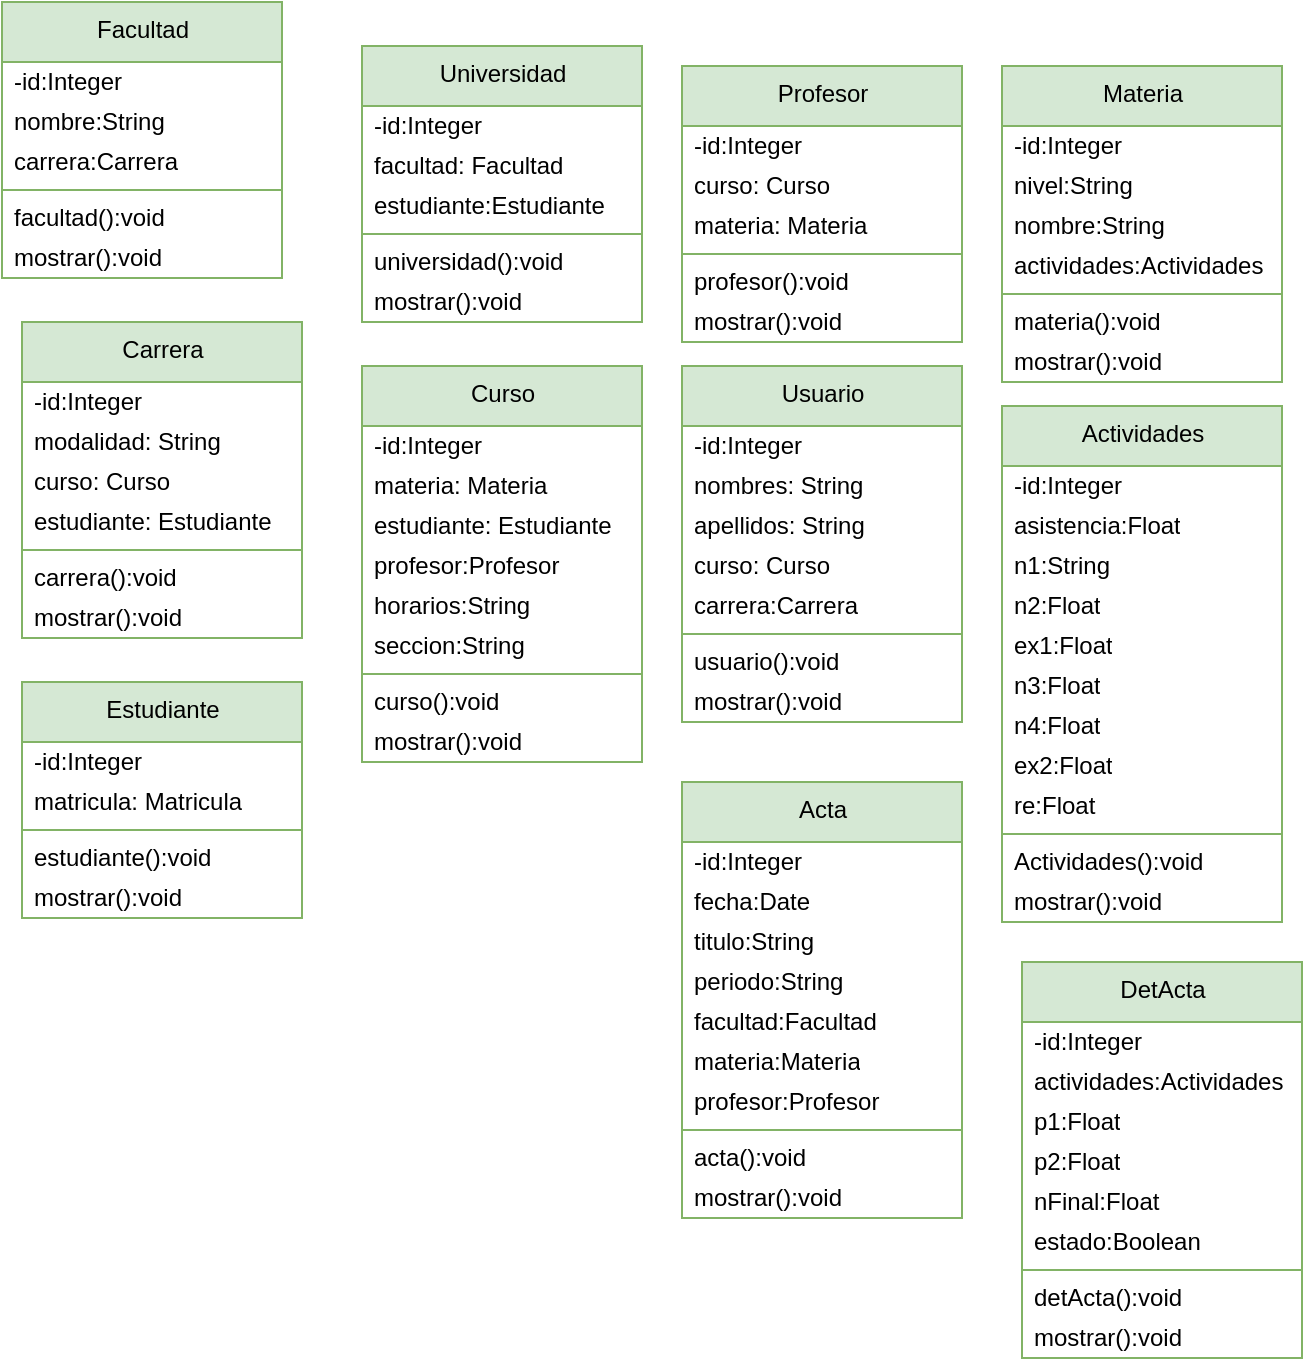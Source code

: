 <mxfile>
    <diagram id="zpyS--Fx3oO-r_F99x0X" name="Página-1">
        <mxGraphModel dx="426" dy="368" grid="1" gridSize="10" guides="1" tooltips="1" connect="1" arrows="1" fold="1" page="1" pageScale="1" pageWidth="827" pageHeight="1169" math="0" shadow="0">
            <root>
                <mxCell id="0"/>
                <mxCell id="1" parent="0"/>
                <mxCell id="2" value="Universidad" style="swimlane;fontStyle=0;align=center;verticalAlign=top;childLayout=stackLayout;horizontal=1;startSize=30;horizontalStack=0;resizeParent=1;resizeParentMax=0;resizeLast=0;collapsible=0;marginBottom=0;html=1;fillColor=#d5e8d4;strokeColor=#82b366;" vertex="1" parent="1">
                    <mxGeometry x="290" y="62" width="140" height="138" as="geometry"/>
                </mxCell>
                <mxCell id="3" value="-id:Integer" style="text;html=1;strokeColor=none;fillColor=none;align=left;verticalAlign=middle;spacingLeft=4;spacingRight=4;overflow=hidden;rotatable=0;points=[[0,0.5],[1,0.5]];portConstraint=eastwest;" vertex="1" parent="2">
                    <mxGeometry y="30" width="140" height="20" as="geometry"/>
                </mxCell>
                <mxCell id="6" value="facultad: Facultad" style="text;html=1;strokeColor=none;fillColor=none;align=left;verticalAlign=middle;spacingLeft=4;spacingRight=4;overflow=hidden;rotatable=0;points=[[0,0.5],[1,0.5]];portConstraint=eastwest;" vertex="1" parent="2">
                    <mxGeometry y="50" width="140" height="20" as="geometry"/>
                </mxCell>
                <mxCell id="12" value="estudiante:Estudiante" style="text;html=1;strokeColor=none;fillColor=none;align=left;verticalAlign=middle;spacingLeft=4;spacingRight=4;overflow=hidden;rotatable=0;points=[[0,0.5],[1,0.5]];portConstraint=eastwest;" vertex="1" parent="2">
                    <mxGeometry y="70" width="140" height="20" as="geometry"/>
                </mxCell>
                <mxCell id="7" value="" style="line;strokeWidth=1;fillColor=#d5e8d4;align=left;verticalAlign=middle;spacingTop=-1;spacingLeft=3;spacingRight=3;rotatable=0;labelPosition=right;points=[];portConstraint=eastwest;strokeColor=#82b366;" vertex="1" parent="2">
                    <mxGeometry y="90" width="140" height="8" as="geometry"/>
                </mxCell>
                <mxCell id="8" value="universidad():void" style="text;html=1;strokeColor=none;fillColor=none;align=left;verticalAlign=middle;spacingLeft=4;spacingRight=4;overflow=hidden;rotatable=0;points=[[0,0.5],[1,0.5]];portConstraint=eastwest;" vertex="1" parent="2">
                    <mxGeometry y="98" width="140" height="20" as="geometry"/>
                </mxCell>
                <mxCell id="9" value="mostrar():void" style="text;html=1;strokeColor=none;fillColor=none;align=left;verticalAlign=middle;spacingLeft=4;spacingRight=4;overflow=hidden;rotatable=0;points=[[0,0.5],[1,0.5]];portConstraint=eastwest;" vertex="1" parent="2">
                    <mxGeometry y="118" width="140" height="20" as="geometry"/>
                </mxCell>
                <mxCell id="13" value="Facultad" style="swimlane;fontStyle=0;align=center;verticalAlign=top;childLayout=stackLayout;horizontal=1;startSize=30;horizontalStack=0;resizeParent=1;resizeParentMax=0;resizeLast=0;collapsible=0;marginBottom=0;html=1;fillColor=#d5e8d4;strokeColor=#82b366;" vertex="1" parent="1">
                    <mxGeometry x="110" y="40" width="140" height="138" as="geometry"/>
                </mxCell>
                <mxCell id="14" value="-id:Integer" style="text;html=1;strokeColor=none;fillColor=none;align=left;verticalAlign=middle;spacingLeft=4;spacingRight=4;overflow=hidden;rotatable=0;points=[[0,0.5],[1,0.5]];portConstraint=eastwest;" vertex="1" parent="13">
                    <mxGeometry y="30" width="140" height="20" as="geometry"/>
                </mxCell>
                <mxCell id="94" value="nombre:String" style="text;html=1;strokeColor=none;fillColor=none;align=left;verticalAlign=middle;spacingLeft=4;spacingRight=4;overflow=hidden;rotatable=0;points=[[0,0.5],[1,0.5]];portConstraint=eastwest;" vertex="1" parent="13">
                    <mxGeometry y="50" width="140" height="20" as="geometry"/>
                </mxCell>
                <mxCell id="15" value="carrera:Carrera" style="text;html=1;strokeColor=none;fillColor=none;align=left;verticalAlign=middle;spacingLeft=4;spacingRight=4;overflow=hidden;rotatable=0;points=[[0,0.5],[1,0.5]];portConstraint=eastwest;" vertex="1" parent="13">
                    <mxGeometry y="70" width="140" height="20" as="geometry"/>
                </mxCell>
                <mxCell id="17" value="" style="line;strokeWidth=1;fillColor=#d5e8d4;align=left;verticalAlign=middle;spacingTop=-1;spacingLeft=3;spacingRight=3;rotatable=0;labelPosition=right;points=[];portConstraint=eastwest;strokeColor=#82b366;" vertex="1" parent="13">
                    <mxGeometry y="90" width="140" height="8" as="geometry"/>
                </mxCell>
                <mxCell id="18" value="facultad():void" style="text;html=1;strokeColor=none;fillColor=none;align=left;verticalAlign=middle;spacingLeft=4;spacingRight=4;overflow=hidden;rotatable=0;points=[[0,0.5],[1,0.5]];portConstraint=eastwest;" vertex="1" parent="13">
                    <mxGeometry y="98" width="140" height="20" as="geometry"/>
                </mxCell>
                <mxCell id="19" value="mostrar():void" style="text;html=1;strokeColor=none;fillColor=none;align=left;verticalAlign=middle;spacingLeft=4;spacingRight=4;overflow=hidden;rotatable=0;points=[[0,0.5],[1,0.5]];portConstraint=eastwest;" vertex="1" parent="13">
                    <mxGeometry y="118" width="140" height="20" as="geometry"/>
                </mxCell>
                <mxCell id="20" value="Carrera" style="swimlane;fontStyle=0;align=center;verticalAlign=top;childLayout=stackLayout;horizontal=1;startSize=30;horizontalStack=0;resizeParent=1;resizeParentMax=0;resizeLast=0;collapsible=0;marginBottom=0;html=1;fillColor=#d5e8d4;strokeColor=#82b366;" vertex="1" parent="1">
                    <mxGeometry x="120" y="200" width="140" height="158" as="geometry"/>
                </mxCell>
                <mxCell id="21" value="-id:Integer" style="text;html=1;strokeColor=none;fillColor=none;align=left;verticalAlign=middle;spacingLeft=4;spacingRight=4;overflow=hidden;rotatable=0;points=[[0,0.5],[1,0.5]];portConstraint=eastwest;" vertex="1" parent="20">
                    <mxGeometry y="30" width="140" height="20" as="geometry"/>
                </mxCell>
                <mxCell id="22" value="modalidad: String" style="text;html=1;strokeColor=none;fillColor=none;align=left;verticalAlign=middle;spacingLeft=4;spacingRight=4;overflow=hidden;rotatable=0;points=[[0,0.5],[1,0.5]];portConstraint=eastwest;" vertex="1" parent="20">
                    <mxGeometry y="50" width="140" height="20" as="geometry"/>
                </mxCell>
                <mxCell id="23" value="curso: Curso" style="text;html=1;strokeColor=none;fillColor=none;align=left;verticalAlign=middle;spacingLeft=4;spacingRight=4;overflow=hidden;rotatable=0;points=[[0,0.5],[1,0.5]];portConstraint=eastwest;" vertex="1" parent="20">
                    <mxGeometry y="70" width="140" height="20" as="geometry"/>
                </mxCell>
                <mxCell id="27" value="estudiante: Estudiante" style="text;html=1;strokeColor=none;fillColor=none;align=left;verticalAlign=middle;spacingLeft=4;spacingRight=4;overflow=hidden;rotatable=0;points=[[0,0.5],[1,0.5]];portConstraint=eastwest;" vertex="1" parent="20">
                    <mxGeometry y="90" width="140" height="20" as="geometry"/>
                </mxCell>
                <mxCell id="24" value="" style="line;strokeWidth=1;fillColor=#d5e8d4;align=left;verticalAlign=middle;spacingTop=-1;spacingLeft=3;spacingRight=3;rotatable=0;labelPosition=right;points=[];portConstraint=eastwest;strokeColor=#82b366;" vertex="1" parent="20">
                    <mxGeometry y="110" width="140" height="8" as="geometry"/>
                </mxCell>
                <mxCell id="25" value="carrera():void" style="text;html=1;strokeColor=none;fillColor=none;align=left;verticalAlign=middle;spacingLeft=4;spacingRight=4;overflow=hidden;rotatable=0;points=[[0,0.5],[1,0.5]];portConstraint=eastwest;" vertex="1" parent="20">
                    <mxGeometry y="118" width="140" height="20" as="geometry"/>
                </mxCell>
                <mxCell id="26" value="mostrar():void" style="text;html=1;strokeColor=none;fillColor=none;align=left;verticalAlign=middle;spacingLeft=4;spacingRight=4;overflow=hidden;rotatable=0;points=[[0,0.5],[1,0.5]];portConstraint=eastwest;" vertex="1" parent="20">
                    <mxGeometry y="138" width="140" height="20" as="geometry"/>
                </mxCell>
                <mxCell id="29" value="Estudiante" style="swimlane;fontStyle=0;align=center;verticalAlign=top;childLayout=stackLayout;horizontal=1;startSize=30;horizontalStack=0;resizeParent=1;resizeParentMax=0;resizeLast=0;collapsible=0;marginBottom=0;html=1;fillColor=#d5e8d4;strokeColor=#82b366;" vertex="1" parent="1">
                    <mxGeometry x="120" y="380" width="140" height="118" as="geometry"/>
                </mxCell>
                <mxCell id="30" value="-id:Integer" style="text;html=1;strokeColor=none;fillColor=none;align=left;verticalAlign=middle;spacingLeft=4;spacingRight=4;overflow=hidden;rotatable=0;points=[[0,0.5],[1,0.5]];portConstraint=eastwest;" vertex="1" parent="29">
                    <mxGeometry y="30" width="140" height="20" as="geometry"/>
                </mxCell>
                <mxCell id="38" value="matricula: Matricula" style="text;html=1;strokeColor=none;fillColor=none;align=left;verticalAlign=middle;spacingLeft=4;spacingRight=4;overflow=hidden;rotatable=0;points=[[0,0.5],[1,0.5]];portConstraint=eastwest;" vertex="1" parent="29">
                    <mxGeometry y="50" width="140" height="20" as="geometry"/>
                </mxCell>
                <mxCell id="34" value="" style="line;strokeWidth=1;fillColor=#d5e8d4;align=left;verticalAlign=middle;spacingTop=-1;spacingLeft=3;spacingRight=3;rotatable=0;labelPosition=right;points=[];portConstraint=eastwest;strokeColor=#82b366;" vertex="1" parent="29">
                    <mxGeometry y="70" width="140" height="8" as="geometry"/>
                </mxCell>
                <mxCell id="35" value="estudiante():void" style="text;html=1;strokeColor=none;fillColor=none;align=left;verticalAlign=middle;spacingLeft=4;spacingRight=4;overflow=hidden;rotatable=0;points=[[0,0.5],[1,0.5]];portConstraint=eastwest;" vertex="1" parent="29">
                    <mxGeometry y="78" width="140" height="20" as="geometry"/>
                </mxCell>
                <mxCell id="36" value="mostrar():void" style="text;html=1;strokeColor=none;fillColor=none;align=left;verticalAlign=middle;spacingLeft=4;spacingRight=4;overflow=hidden;rotatable=0;points=[[0,0.5],[1,0.5]];portConstraint=eastwest;" vertex="1" parent="29">
                    <mxGeometry y="98" width="140" height="20" as="geometry"/>
                </mxCell>
                <mxCell id="39" value="Curso" style="swimlane;fontStyle=0;align=center;verticalAlign=top;childLayout=stackLayout;horizontal=1;startSize=30;horizontalStack=0;resizeParent=1;resizeParentMax=0;resizeLast=0;collapsible=0;marginBottom=0;html=1;fillColor=#d5e8d4;strokeColor=#82b366;" vertex="1" parent="1">
                    <mxGeometry x="290" y="222" width="140" height="198" as="geometry"/>
                </mxCell>
                <mxCell id="40" value="-id:Integer" style="text;html=1;strokeColor=none;fillColor=none;align=left;verticalAlign=middle;spacingLeft=4;spacingRight=4;overflow=hidden;rotatable=0;points=[[0,0.5],[1,0.5]];portConstraint=eastwest;" vertex="1" parent="39">
                    <mxGeometry y="30" width="140" height="20" as="geometry"/>
                </mxCell>
                <mxCell id="41" value="materia: Materia" style="text;html=1;strokeColor=none;fillColor=none;align=left;verticalAlign=middle;spacingLeft=4;spacingRight=4;overflow=hidden;rotatable=0;points=[[0,0.5],[1,0.5]];portConstraint=eastwest;" vertex="1" parent="39">
                    <mxGeometry y="50" width="140" height="20" as="geometry"/>
                </mxCell>
                <mxCell id="43" value="estudiante: Estudiante" style="text;html=1;strokeColor=none;fillColor=none;align=left;verticalAlign=middle;spacingLeft=4;spacingRight=4;overflow=hidden;rotatable=0;points=[[0,0.5],[1,0.5]];portConstraint=eastwest;" vertex="1" parent="39">
                    <mxGeometry y="70" width="140" height="20" as="geometry"/>
                </mxCell>
                <mxCell id="47" value="profesor:Profesor" style="text;html=1;strokeColor=none;fillColor=none;align=left;verticalAlign=middle;spacingLeft=4;spacingRight=4;overflow=hidden;rotatable=0;points=[[0,0.5],[1,0.5]];portConstraint=eastwest;" vertex="1" parent="39">
                    <mxGeometry y="90" width="140" height="20" as="geometry"/>
                </mxCell>
                <mxCell id="48" value="horarios:String" style="text;html=1;strokeColor=none;fillColor=none;align=left;verticalAlign=middle;spacingLeft=4;spacingRight=4;overflow=hidden;rotatable=0;points=[[0,0.5],[1,0.5]];portConstraint=eastwest;" vertex="1" parent="39">
                    <mxGeometry y="110" width="140" height="20" as="geometry"/>
                </mxCell>
                <mxCell id="70" value="seccion:String" style="text;html=1;strokeColor=none;fillColor=none;align=left;verticalAlign=middle;spacingLeft=4;spacingRight=4;overflow=hidden;rotatable=0;points=[[0,0.5],[1,0.5]];portConstraint=eastwest;" vertex="1" parent="39">
                    <mxGeometry y="130" width="140" height="20" as="geometry"/>
                </mxCell>
                <mxCell id="44" value="" style="line;strokeWidth=1;fillColor=#d5e8d4;align=left;verticalAlign=middle;spacingTop=-1;spacingLeft=3;spacingRight=3;rotatable=0;labelPosition=right;points=[];portConstraint=eastwest;strokeColor=#82b366;" vertex="1" parent="39">
                    <mxGeometry y="150" width="140" height="8" as="geometry"/>
                </mxCell>
                <mxCell id="45" value="curso():void" style="text;html=1;strokeColor=none;fillColor=none;align=left;verticalAlign=middle;spacingLeft=4;spacingRight=4;overflow=hidden;rotatable=0;points=[[0,0.5],[1,0.5]];portConstraint=eastwest;" vertex="1" parent="39">
                    <mxGeometry y="158" width="140" height="20" as="geometry"/>
                </mxCell>
                <mxCell id="46" value="mostrar():void" style="text;html=1;strokeColor=none;fillColor=none;align=left;verticalAlign=middle;spacingLeft=4;spacingRight=4;overflow=hidden;rotatable=0;points=[[0,0.5],[1,0.5]];portConstraint=eastwest;" vertex="1" parent="39">
                    <mxGeometry y="178" width="140" height="20" as="geometry"/>
                </mxCell>
                <mxCell id="49" value="Profesor" style="swimlane;fontStyle=0;align=center;verticalAlign=top;childLayout=stackLayout;horizontal=1;startSize=30;horizontalStack=0;resizeParent=1;resizeParentMax=0;resizeLast=0;collapsible=0;marginBottom=0;html=1;fillColor=#d5e8d4;strokeColor=#82b366;" vertex="1" parent="1">
                    <mxGeometry x="450" y="72" width="140" height="138" as="geometry"/>
                </mxCell>
                <mxCell id="50" value="-id:Integer" style="text;html=1;strokeColor=none;fillColor=none;align=left;verticalAlign=middle;spacingLeft=4;spacingRight=4;overflow=hidden;rotatable=0;points=[[0,0.5],[1,0.5]];portConstraint=eastwest;" vertex="1" parent="49">
                    <mxGeometry y="30" width="140" height="20" as="geometry"/>
                </mxCell>
                <mxCell id="54" value="curso: Curso" style="text;html=1;strokeColor=none;fillColor=none;align=left;verticalAlign=middle;spacingLeft=4;spacingRight=4;overflow=hidden;rotatable=0;points=[[0,0.5],[1,0.5]];portConstraint=eastwest;" vertex="1" parent="49">
                    <mxGeometry y="50" width="140" height="20" as="geometry"/>
                </mxCell>
                <mxCell id="79" value="materia: Materia" style="text;html=1;strokeColor=none;fillColor=none;align=left;verticalAlign=middle;spacingLeft=4;spacingRight=4;overflow=hidden;rotatable=0;points=[[0,0.5],[1,0.5]];portConstraint=eastwest;" vertex="1" parent="49">
                    <mxGeometry y="70" width="140" height="20" as="geometry"/>
                </mxCell>
                <mxCell id="55" value="" style="line;strokeWidth=1;fillColor=#d5e8d4;align=left;verticalAlign=middle;spacingTop=-1;spacingLeft=3;spacingRight=3;rotatable=0;labelPosition=right;points=[];portConstraint=eastwest;strokeColor=#82b366;" vertex="1" parent="49">
                    <mxGeometry y="90" width="140" height="8" as="geometry"/>
                </mxCell>
                <mxCell id="56" value="profesor():void" style="text;html=1;strokeColor=none;fillColor=none;align=left;verticalAlign=middle;spacingLeft=4;spacingRight=4;overflow=hidden;rotatable=0;points=[[0,0.5],[1,0.5]];portConstraint=eastwest;" vertex="1" parent="49">
                    <mxGeometry y="98" width="140" height="20" as="geometry"/>
                </mxCell>
                <mxCell id="57" value="mostrar():void" style="text;html=1;strokeColor=none;fillColor=none;align=left;verticalAlign=middle;spacingLeft=4;spacingRight=4;overflow=hidden;rotatable=0;points=[[0,0.5],[1,0.5]];portConstraint=eastwest;" vertex="1" parent="49">
                    <mxGeometry y="118" width="140" height="20" as="geometry"/>
                </mxCell>
                <mxCell id="58" value="Usuario" style="swimlane;fontStyle=0;align=center;verticalAlign=top;childLayout=stackLayout;horizontal=1;startSize=30;horizontalStack=0;resizeParent=1;resizeParentMax=0;resizeLast=0;collapsible=0;marginBottom=0;html=1;fillColor=#d5e8d4;strokeColor=#82b366;" vertex="1" parent="1">
                    <mxGeometry x="450" y="222" width="140" height="178" as="geometry"/>
                </mxCell>
                <mxCell id="59" value="-id:Integer" style="text;html=1;strokeColor=none;fillColor=none;align=left;verticalAlign=middle;spacingLeft=4;spacingRight=4;overflow=hidden;rotatable=0;points=[[0,0.5],[1,0.5]];portConstraint=eastwest;" vertex="1" parent="58">
                    <mxGeometry y="30" width="140" height="20" as="geometry"/>
                </mxCell>
                <mxCell id="60" value="nombres: String" style="text;html=1;strokeColor=none;fillColor=none;align=left;verticalAlign=middle;spacingLeft=4;spacingRight=4;overflow=hidden;rotatable=0;points=[[0,0.5],[1,0.5]];portConstraint=eastwest;" vertex="1" parent="58">
                    <mxGeometry y="50" width="140" height="20" as="geometry"/>
                </mxCell>
                <mxCell id="61" value="apellidos: String" style="text;html=1;strokeColor=none;fillColor=none;align=left;verticalAlign=middle;spacingLeft=4;spacingRight=4;overflow=hidden;rotatable=0;points=[[0,0.5],[1,0.5]];portConstraint=eastwest;" vertex="1" parent="58">
                    <mxGeometry y="70" width="140" height="20" as="geometry"/>
                </mxCell>
                <mxCell id="63" value="curso: Curso" style="text;html=1;strokeColor=none;fillColor=none;align=left;verticalAlign=middle;spacingLeft=4;spacingRight=4;overflow=hidden;rotatable=0;points=[[0,0.5],[1,0.5]];portConstraint=eastwest;" vertex="1" parent="58">
                    <mxGeometry y="90" width="140" height="20" as="geometry"/>
                </mxCell>
                <mxCell id="67" value="carrera:Carrera" style="text;html=1;strokeColor=none;fillColor=none;align=left;verticalAlign=middle;spacingLeft=4;spacingRight=4;overflow=hidden;rotatable=0;points=[[0,0.5],[1,0.5]];portConstraint=eastwest;" vertex="1" parent="58">
                    <mxGeometry y="110" width="140" height="20" as="geometry"/>
                </mxCell>
                <mxCell id="64" value="" style="line;strokeWidth=1;fillColor=#d5e8d4;align=left;verticalAlign=middle;spacingTop=-1;spacingLeft=3;spacingRight=3;rotatable=0;labelPosition=right;points=[];portConstraint=eastwest;strokeColor=#82b366;" vertex="1" parent="58">
                    <mxGeometry y="130" width="140" height="8" as="geometry"/>
                </mxCell>
                <mxCell id="65" value="usuario():void" style="text;html=1;strokeColor=none;fillColor=none;align=left;verticalAlign=middle;spacingLeft=4;spacingRight=4;overflow=hidden;rotatable=0;points=[[0,0.5],[1,0.5]];portConstraint=eastwest;" vertex="1" parent="58">
                    <mxGeometry y="138" width="140" height="20" as="geometry"/>
                </mxCell>
                <mxCell id="66" value="mostrar():void" style="text;html=1;strokeColor=none;fillColor=none;align=left;verticalAlign=middle;spacingLeft=4;spacingRight=4;overflow=hidden;rotatable=0;points=[[0,0.5],[1,0.5]];portConstraint=eastwest;" vertex="1" parent="58">
                    <mxGeometry y="158" width="140" height="20" as="geometry"/>
                </mxCell>
                <mxCell id="73" value="Materia" style="swimlane;fontStyle=0;align=center;verticalAlign=top;childLayout=stackLayout;horizontal=1;startSize=30;horizontalStack=0;resizeParent=1;resizeParentMax=0;resizeLast=0;collapsible=0;marginBottom=0;html=1;fillColor=#d5e8d4;strokeColor=#82b366;" vertex="1" parent="1">
                    <mxGeometry x="610" y="72" width="140" height="158" as="geometry"/>
                </mxCell>
                <mxCell id="74" value="-id:Integer" style="text;html=1;strokeColor=none;fillColor=none;align=left;verticalAlign=middle;spacingLeft=4;spacingRight=4;overflow=hidden;rotatable=0;points=[[0,0.5],[1,0.5]];portConstraint=eastwest;" vertex="1" parent="73">
                    <mxGeometry y="30" width="140" height="20" as="geometry"/>
                </mxCell>
                <mxCell id="96" value="nivel:String" style="text;html=1;strokeColor=none;fillColor=none;align=left;verticalAlign=middle;spacingLeft=4;spacingRight=4;overflow=hidden;rotatable=0;points=[[0,0.5],[1,0.5]];portConstraint=eastwest;" vertex="1" parent="73">
                    <mxGeometry y="50" width="140" height="20" as="geometry"/>
                </mxCell>
                <mxCell id="95" value="nombre:String" style="text;html=1;strokeColor=none;fillColor=none;align=left;verticalAlign=middle;spacingLeft=4;spacingRight=4;overflow=hidden;rotatable=0;points=[[0,0.5],[1,0.5]];portConstraint=eastwest;" vertex="1" parent="73">
                    <mxGeometry y="70" width="140" height="20" as="geometry"/>
                </mxCell>
                <mxCell id="68" value="actividades:Actividades" style="text;html=1;strokeColor=none;fillColor=none;align=left;verticalAlign=middle;spacingLeft=4;spacingRight=4;overflow=hidden;rotatable=0;points=[[0,0.5],[1,0.5]];portConstraint=eastwest;" vertex="1" parent="73">
                    <mxGeometry y="90" width="140" height="20" as="geometry"/>
                </mxCell>
                <mxCell id="76" value="" style="line;strokeWidth=1;fillColor=#d5e8d4;align=left;verticalAlign=middle;spacingTop=-1;spacingLeft=3;spacingRight=3;rotatable=0;labelPosition=right;points=[];portConstraint=eastwest;strokeColor=#82b366;" vertex="1" parent="73">
                    <mxGeometry y="110" width="140" height="8" as="geometry"/>
                </mxCell>
                <mxCell id="77" value="materia():void" style="text;html=1;strokeColor=none;fillColor=none;align=left;verticalAlign=middle;spacingLeft=4;spacingRight=4;overflow=hidden;rotatable=0;points=[[0,0.5],[1,0.5]];portConstraint=eastwest;" vertex="1" parent="73">
                    <mxGeometry y="118" width="140" height="20" as="geometry"/>
                </mxCell>
                <mxCell id="78" value="mostrar():void" style="text;html=1;strokeColor=none;fillColor=none;align=left;verticalAlign=middle;spacingLeft=4;spacingRight=4;overflow=hidden;rotatable=0;points=[[0,0.5],[1,0.5]];portConstraint=eastwest;" vertex="1" parent="73">
                    <mxGeometry y="138" width="140" height="20" as="geometry"/>
                </mxCell>
                <mxCell id="80" value="Acta" style="swimlane;fontStyle=0;align=center;verticalAlign=top;childLayout=stackLayout;horizontal=1;startSize=30;horizontalStack=0;resizeParent=1;resizeParentMax=0;resizeLast=0;collapsible=0;marginBottom=0;html=1;fillColor=#d5e8d4;strokeColor=#82b366;" vertex="1" parent="1">
                    <mxGeometry x="450" y="430" width="140" height="218" as="geometry"/>
                </mxCell>
                <mxCell id="81" value="-id:Integer" style="text;html=1;strokeColor=none;fillColor=none;align=left;verticalAlign=middle;spacingLeft=4;spacingRight=4;overflow=hidden;rotatable=0;points=[[0,0.5],[1,0.5]];portConstraint=eastwest;" vertex="1" parent="80">
                    <mxGeometry y="30" width="140" height="20" as="geometry"/>
                </mxCell>
                <mxCell id="82" value="fecha:Date" style="text;html=1;strokeColor=none;fillColor=none;align=left;verticalAlign=middle;spacingLeft=4;spacingRight=4;overflow=hidden;rotatable=0;points=[[0,0.5],[1,0.5]];portConstraint=eastwest;" vertex="1" parent="80">
                    <mxGeometry y="50" width="140" height="20" as="geometry"/>
                </mxCell>
                <mxCell id="83" value="titulo:String" style="text;html=1;strokeColor=none;fillColor=none;align=left;verticalAlign=middle;spacingLeft=4;spacingRight=4;overflow=hidden;rotatable=0;points=[[0,0.5],[1,0.5]];portConstraint=eastwest;" vertex="1" parent="80">
                    <mxGeometry y="70" width="140" height="20" as="geometry"/>
                </mxCell>
                <mxCell id="93" value="periodo:String" style="text;html=1;strokeColor=none;fillColor=none;align=left;verticalAlign=middle;spacingLeft=4;spacingRight=4;overflow=hidden;rotatable=0;points=[[0,0.5],[1,0.5]];portConstraint=eastwest;" vertex="1" parent="80">
                    <mxGeometry y="90" width="140" height="20" as="geometry"/>
                </mxCell>
                <mxCell id="84" value="facultad:Facultad" style="text;html=1;strokeColor=none;fillColor=none;align=left;verticalAlign=middle;spacingLeft=4;spacingRight=4;overflow=hidden;rotatable=0;points=[[0,0.5],[1,0.5]];portConstraint=eastwest;" vertex="1" parent="80">
                    <mxGeometry y="110" width="140" height="20" as="geometry"/>
                </mxCell>
                <mxCell id="86" value="materia:Materia" style="text;html=1;strokeColor=none;fillColor=none;align=left;verticalAlign=middle;spacingLeft=4;spacingRight=4;overflow=hidden;rotatable=0;points=[[0,0.5],[1,0.5]];portConstraint=eastwest;" vertex="1" parent="80">
                    <mxGeometry y="130" width="140" height="20" as="geometry"/>
                </mxCell>
                <mxCell id="87" value="profesor:Profesor" style="text;html=1;strokeColor=none;fillColor=none;align=left;verticalAlign=middle;spacingLeft=4;spacingRight=4;overflow=hidden;rotatable=0;points=[[0,0.5],[1,0.5]];portConstraint=eastwest;" vertex="1" parent="80">
                    <mxGeometry y="150" width="140" height="20" as="geometry"/>
                </mxCell>
                <mxCell id="89" value="" style="line;strokeWidth=1;fillColor=#d5e8d4;align=left;verticalAlign=middle;spacingTop=-1;spacingLeft=3;spacingRight=3;rotatable=0;labelPosition=right;points=[];portConstraint=eastwest;strokeColor=#82b366;" vertex="1" parent="80">
                    <mxGeometry y="170" width="140" height="8" as="geometry"/>
                </mxCell>
                <mxCell id="90" value="acta():void" style="text;html=1;strokeColor=none;fillColor=none;align=left;verticalAlign=middle;spacingLeft=4;spacingRight=4;overflow=hidden;rotatable=0;points=[[0,0.5],[1,0.5]];portConstraint=eastwest;" vertex="1" parent="80">
                    <mxGeometry y="178" width="140" height="20" as="geometry"/>
                </mxCell>
                <mxCell id="91" value="mostrar():void" style="text;html=1;strokeColor=none;fillColor=none;align=left;verticalAlign=middle;spacingLeft=4;spacingRight=4;overflow=hidden;rotatable=0;points=[[0,0.5],[1,0.5]];portConstraint=eastwest;" vertex="1" parent="80">
                    <mxGeometry y="198" width="140" height="20" as="geometry"/>
                </mxCell>
                <mxCell id="98" value="DetActa" style="swimlane;fontStyle=0;align=center;verticalAlign=top;childLayout=stackLayout;horizontal=1;startSize=30;horizontalStack=0;resizeParent=1;resizeParentMax=0;resizeLast=0;collapsible=0;marginBottom=0;html=1;fillColor=#d5e8d4;strokeColor=#82b366;" vertex="1" parent="1">
                    <mxGeometry x="620" y="520" width="140" height="198" as="geometry"/>
                </mxCell>
                <mxCell id="99" value="-id:Integer" style="text;html=1;strokeColor=none;fillColor=none;align=left;verticalAlign=middle;spacingLeft=4;spacingRight=4;overflow=hidden;rotatable=0;points=[[0,0.5],[1,0.5]];portConstraint=eastwest;" vertex="1" parent="98">
                    <mxGeometry y="30" width="140" height="20" as="geometry"/>
                </mxCell>
                <mxCell id="135" value="actividades:Actividades" style="text;html=1;strokeColor=none;fillColor=none;align=left;verticalAlign=middle;spacingLeft=4;spacingRight=4;overflow=hidden;rotatable=0;points=[[0,0.5],[1,0.5]];portConstraint=eastwest;" vertex="1" parent="98">
                    <mxGeometry y="50" width="140" height="20" as="geometry"/>
                </mxCell>
                <mxCell id="133" value="p1:Float" style="text;html=1;strokeColor=none;fillColor=none;align=left;verticalAlign=middle;spacingLeft=4;spacingRight=4;overflow=hidden;rotatable=0;points=[[0,0.5],[1,0.5]];portConstraint=eastwest;" vertex="1" parent="98">
                    <mxGeometry y="70" width="140" height="20" as="geometry"/>
                </mxCell>
                <mxCell id="134" value="p2:Float" style="text;html=1;strokeColor=none;fillColor=none;align=left;verticalAlign=middle;spacingLeft=4;spacingRight=4;overflow=hidden;rotatable=0;points=[[0,0.5],[1,0.5]];portConstraint=eastwest;" vertex="1" parent="98">
                    <mxGeometry y="90" width="140" height="20" as="geometry"/>
                </mxCell>
                <mxCell id="137" value="nFinal:Float" style="text;html=1;strokeColor=none;fillColor=none;align=left;verticalAlign=middle;spacingLeft=4;spacingRight=4;overflow=hidden;rotatable=0;points=[[0,0.5],[1,0.5]];portConstraint=eastwest;" vertex="1" parent="98">
                    <mxGeometry y="110" width="140" height="20" as="geometry"/>
                </mxCell>
                <mxCell id="141" value="estado:Boolean" style="text;html=1;strokeColor=none;fillColor=none;align=left;verticalAlign=middle;spacingLeft=4;spacingRight=4;overflow=hidden;rotatable=0;points=[[0,0.5],[1,0.5]];portConstraint=eastwest;" vertex="1" parent="98">
                    <mxGeometry y="130" width="140" height="20" as="geometry"/>
                </mxCell>
                <mxCell id="106" value="" style="line;strokeWidth=1;fillColor=#d5e8d4;align=left;verticalAlign=middle;spacingTop=-1;spacingLeft=3;spacingRight=3;rotatable=0;labelPosition=right;points=[];portConstraint=eastwest;strokeColor=#82b366;" vertex="1" parent="98">
                    <mxGeometry y="150" width="140" height="8" as="geometry"/>
                </mxCell>
                <mxCell id="107" value="detActa():void" style="text;html=1;strokeColor=none;fillColor=none;align=left;verticalAlign=middle;spacingLeft=4;spacingRight=4;overflow=hidden;rotatable=0;points=[[0,0.5],[1,0.5]];portConstraint=eastwest;" vertex="1" parent="98">
                    <mxGeometry y="158" width="140" height="20" as="geometry"/>
                </mxCell>
                <mxCell id="108" value="mostrar():void" style="text;html=1;strokeColor=none;fillColor=none;align=left;verticalAlign=middle;spacingLeft=4;spacingRight=4;overflow=hidden;rotatable=0;points=[[0,0.5],[1,0.5]];portConstraint=eastwest;" vertex="1" parent="98">
                    <mxGeometry y="178" width="140" height="20" as="geometry"/>
                </mxCell>
                <mxCell id="109" value="Actividades" style="swimlane;fontStyle=0;align=center;verticalAlign=top;childLayout=stackLayout;horizontal=1;startSize=30;horizontalStack=0;resizeParent=1;resizeParentMax=0;resizeLast=0;collapsible=0;marginBottom=0;html=1;fillColor=#d5e8d4;strokeColor=#82b366;" vertex="1" parent="1">
                    <mxGeometry x="610" y="242" width="140" height="258" as="geometry"/>
                </mxCell>
                <mxCell id="110" value="-id:Integer" style="text;html=1;strokeColor=none;fillColor=none;align=left;verticalAlign=middle;spacingLeft=4;spacingRight=4;overflow=hidden;rotatable=0;points=[[0,0.5],[1,0.5]];portConstraint=eastwest;" vertex="1" parent="109">
                    <mxGeometry y="30" width="140" height="20" as="geometry"/>
                </mxCell>
                <mxCell id="140" value="asistencia:Float" style="text;html=1;strokeColor=none;fillColor=none;align=left;verticalAlign=middle;spacingLeft=4;spacingRight=4;overflow=hidden;rotatable=0;points=[[0,0.5],[1,0.5]];portConstraint=eastwest;" vertex="1" parent="109">
                    <mxGeometry y="50" width="140" height="20" as="geometry"/>
                </mxCell>
                <mxCell id="126" value="n1:String" style="text;html=1;strokeColor=none;fillColor=none;align=left;verticalAlign=middle;spacingLeft=4;spacingRight=4;overflow=hidden;rotatable=0;points=[[0,0.5],[1,0.5]];portConstraint=eastwest;" vertex="1" parent="109">
                    <mxGeometry y="70" width="140" height="20" as="geometry"/>
                </mxCell>
                <mxCell id="127" value="n2:Float" style="text;html=1;strokeColor=none;fillColor=none;align=left;verticalAlign=middle;spacingLeft=4;spacingRight=4;overflow=hidden;rotatable=0;points=[[0,0.5],[1,0.5]];portConstraint=eastwest;" vertex="1" parent="109">
                    <mxGeometry y="90" width="140" height="20" as="geometry"/>
                </mxCell>
                <mxCell id="113" value="ex1:Float" style="text;html=1;strokeColor=none;fillColor=none;align=left;verticalAlign=middle;spacingLeft=4;spacingRight=4;overflow=hidden;rotatable=0;points=[[0,0.5],[1,0.5]];portConstraint=eastwest;" vertex="1" parent="109">
                    <mxGeometry y="110" width="140" height="20" as="geometry"/>
                </mxCell>
                <mxCell id="128" value="n3:Float" style="text;html=1;strokeColor=none;fillColor=none;align=left;verticalAlign=middle;spacingLeft=4;spacingRight=4;overflow=hidden;rotatable=0;points=[[0,0.5],[1,0.5]];portConstraint=eastwest;" vertex="1" parent="109">
                    <mxGeometry y="130" width="140" height="20" as="geometry"/>
                </mxCell>
                <mxCell id="129" value="n4:Float" style="text;html=1;strokeColor=none;fillColor=none;align=left;verticalAlign=middle;spacingLeft=4;spacingRight=4;overflow=hidden;rotatable=0;points=[[0,0.5],[1,0.5]];portConstraint=eastwest;" vertex="1" parent="109">
                    <mxGeometry y="150" width="140" height="20" as="geometry"/>
                </mxCell>
                <mxCell id="130" value="ex2:Float" style="text;html=1;strokeColor=none;fillColor=none;align=left;verticalAlign=middle;spacingLeft=4;spacingRight=4;overflow=hidden;rotatable=0;points=[[0,0.5],[1,0.5]];portConstraint=eastwest;" vertex="1" parent="109">
                    <mxGeometry y="170" width="140" height="20" as="geometry"/>
                </mxCell>
                <mxCell id="131" value="re:Float" style="text;html=1;strokeColor=none;fillColor=none;align=left;verticalAlign=middle;spacingLeft=4;spacingRight=4;overflow=hidden;rotatable=0;points=[[0,0.5],[1,0.5]];portConstraint=eastwest;" vertex="1" parent="109">
                    <mxGeometry y="190" width="140" height="20" as="geometry"/>
                </mxCell>
                <mxCell id="115" value="" style="line;strokeWidth=1;fillColor=#d5e8d4;align=left;verticalAlign=middle;spacingTop=-1;spacingLeft=3;spacingRight=3;rotatable=0;labelPosition=right;points=[];portConstraint=eastwest;strokeColor=#82b366;" vertex="1" parent="109">
                    <mxGeometry y="210" width="140" height="8" as="geometry"/>
                </mxCell>
                <mxCell id="116" value="Actividades():void" style="text;html=1;strokeColor=none;fillColor=none;align=left;verticalAlign=middle;spacingLeft=4;spacingRight=4;overflow=hidden;rotatable=0;points=[[0,0.5],[1,0.5]];portConstraint=eastwest;" vertex="1" parent="109">
                    <mxGeometry y="218" width="140" height="20" as="geometry"/>
                </mxCell>
                <mxCell id="117" value="mostrar():void" style="text;html=1;strokeColor=none;fillColor=none;align=left;verticalAlign=middle;spacingLeft=4;spacingRight=4;overflow=hidden;rotatable=0;points=[[0,0.5],[1,0.5]];portConstraint=eastwest;" vertex="1" parent="109">
                    <mxGeometry y="238" width="140" height="20" as="geometry"/>
                </mxCell>
            </root>
        </mxGraphModel>
    </diagram>
</mxfile>